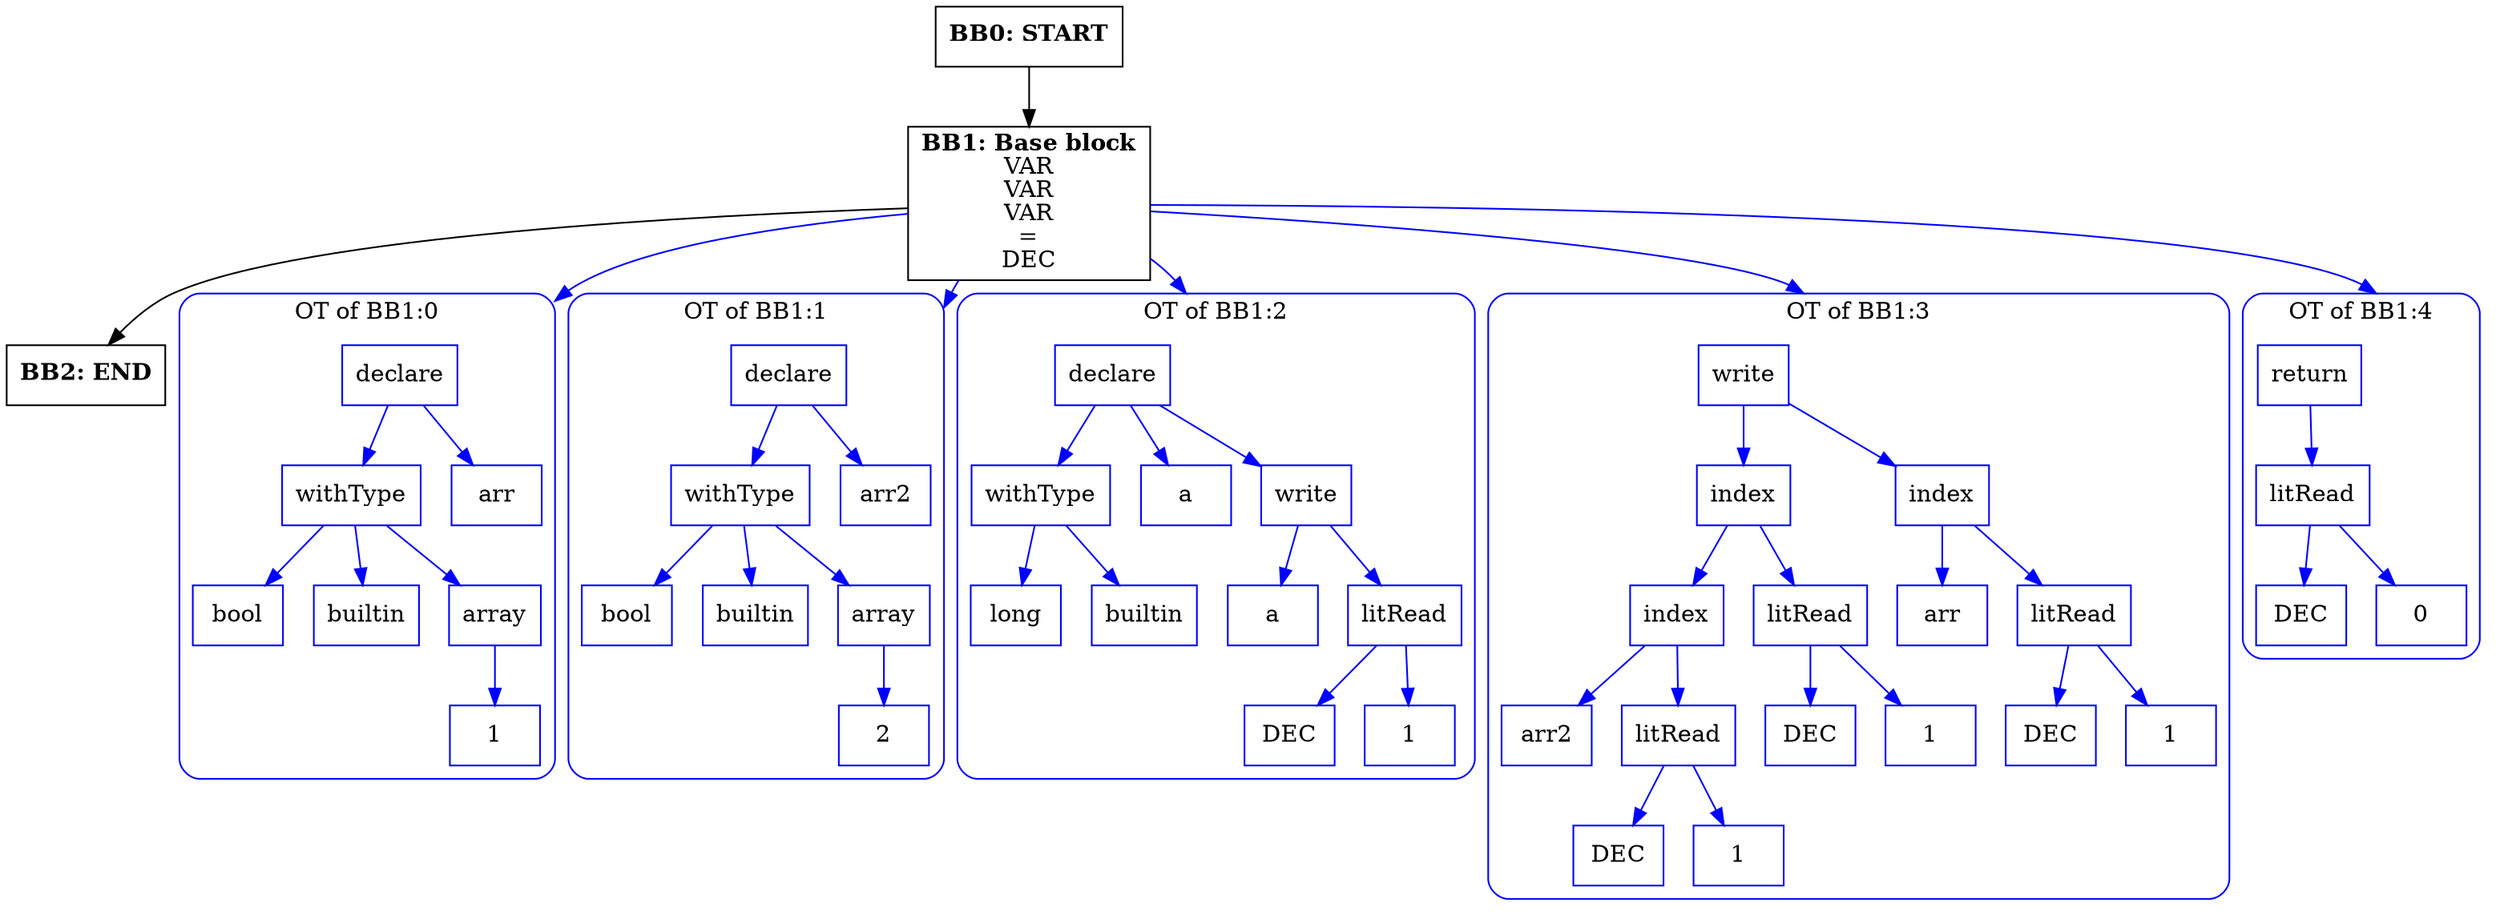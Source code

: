 digraph CFG {
    compound=true;
    graph [splines=true];
    node [shape=rectangle];

    BB2 [label=<<B>BB2: END</B><BR ALIGN="CENTER"/>>];
    BB1 [label=<<B>BB1: Base block</B><BR ALIGN="CENTER"/>VAR<BR ALIGN="CENTER"/>VAR<BR ALIGN="CENTER"/>VAR<BR ALIGN="CENTER"/>=<BR ALIGN="CENTER"/>DEC<BR ALIGN="CENTER"/>>];
    subgraph cluster_instruction0 {
        label = "OT of BB1:0";
        style=rounded;
        color=blue;
        entry0 [shape=point, style=invis];
        node0 [label="declare", color=blue];
        node1 [label="withType", color=blue];
        node2 [label="bool", color=blue];
        node1 -> node2[color=blue];
        node3 [label="builtin", color=blue];
        node1 -> node3[color=blue];
        node4 [label="array", color=blue];
        node5 [label="1", color=blue];
        node4 -> node5[color=blue];
        node1 -> node4[color=blue];
        node0 -> node1[color=blue];
        node6 [label="arr", color=blue];
        node0 -> node6[color=blue];
    }
    BB1 -> entry0 [lhead=cluster_instruction0, color=blue];
    subgraph cluster_instruction1 {
        label = "OT of BB1:1";
        style=rounded;
        color=blue;
        entry1 [shape=point, style=invis];
        node7 [label="declare", color=blue];
        node8 [label="withType", color=blue];
        node9 [label="bool", color=blue];
        node8 -> node9[color=blue];
        node10 [label="builtin", color=blue];
        node8 -> node10[color=blue];
        node11 [label="array", color=blue];
        node12 [label="2", color=blue];
        node11 -> node12[color=blue];
        node8 -> node11[color=blue];
        node7 -> node8[color=blue];
        node13 [label="arr2", color=blue];
        node7 -> node13[color=blue];
    }
    BB1 -> entry1 [lhead=cluster_instruction1, color=blue];
    subgraph cluster_instruction2 {
        label = "OT of BB1:2";
        style=rounded;
        color=blue;
        entry2 [shape=point, style=invis];
        node14 [label="declare", color=blue];
        node15 [label="withType", color=blue];
        node16 [label="long", color=blue];
        node15 -> node16[color=blue];
        node17 [label="builtin", color=blue];
        node15 -> node17[color=blue];
        node14 -> node15[color=blue];
        node18 [label="a", color=blue];
        node14 -> node18[color=blue];
        node19 [label="write", color=blue];
        node20 [label="a", color=blue];
        node19 -> node20[color=blue];
        node21 [label="litRead", color=blue];
        node22 [label="DEC", color=blue];
        node21 -> node22[color=blue];
        node23 [label="1", color=blue];
        node21 -> node23[color=blue];
        node19 -> node21[color=blue];
        node14 -> node19[color=blue];
    }
    BB1 -> entry2 [lhead=cluster_instruction2, color=blue];
    subgraph cluster_instruction3 {
        label = "OT of BB1:3";
        style=rounded;
        color=blue;
        entry3 [shape=point, style=invis];
        node24 [label="write", color=blue];
        node25 [label="index", color=blue];
        node26 [label="index", color=blue];
        node27 [label="arr2", color=blue];
        node26 -> node27[color=blue];
        node28 [label="litRead", color=blue];
        node29 [label="DEC", color=blue];
        node28 -> node29[color=blue];
        node30 [label="1", color=blue];
        node28 -> node30[color=blue];
        node26 -> node28[color=blue];
        node25 -> node26[color=blue];
        node31 [label="litRead", color=blue];
        node32 [label="DEC", color=blue];
        node31 -> node32[color=blue];
        node33 [label="1", color=blue];
        node31 -> node33[color=blue];
        node25 -> node31[color=blue];
        node24 -> node25[color=blue];
        node34 [label="index", color=blue];
        node35 [label="arr", color=blue];
        node34 -> node35[color=blue];
        node36 [label="litRead", color=blue];
        node37 [label="DEC", color=blue];
        node36 -> node37[color=blue];
        node38 [label="1", color=blue];
        node36 -> node38[color=blue];
        node34 -> node36[color=blue];
        node24 -> node34[color=blue];
    }
    BB1 -> entry3 [lhead=cluster_instruction3, color=blue];
    subgraph cluster_instruction4 {
        label = "OT of BB1:4";
        style=rounded;
        color=blue;
        entry4 [shape=point, style=invis];
        node39 [label="return", color=blue];
        node40 [label="litRead", color=blue];
        node41 [label="DEC", color=blue];
        node40 -> node41[color=blue];
        node42 [label="0", color=blue];
        node40 -> node42[color=blue];
        node39 -> node40[color=blue];
    }
    BB1 -> entry4 [lhead=cluster_instruction4, color=blue];
    BB0 [label=<<B>BB0: START</B><BR ALIGN="CENTER"/>>];

    BB1 -> BB2;
    BB0 -> BB1;
}
